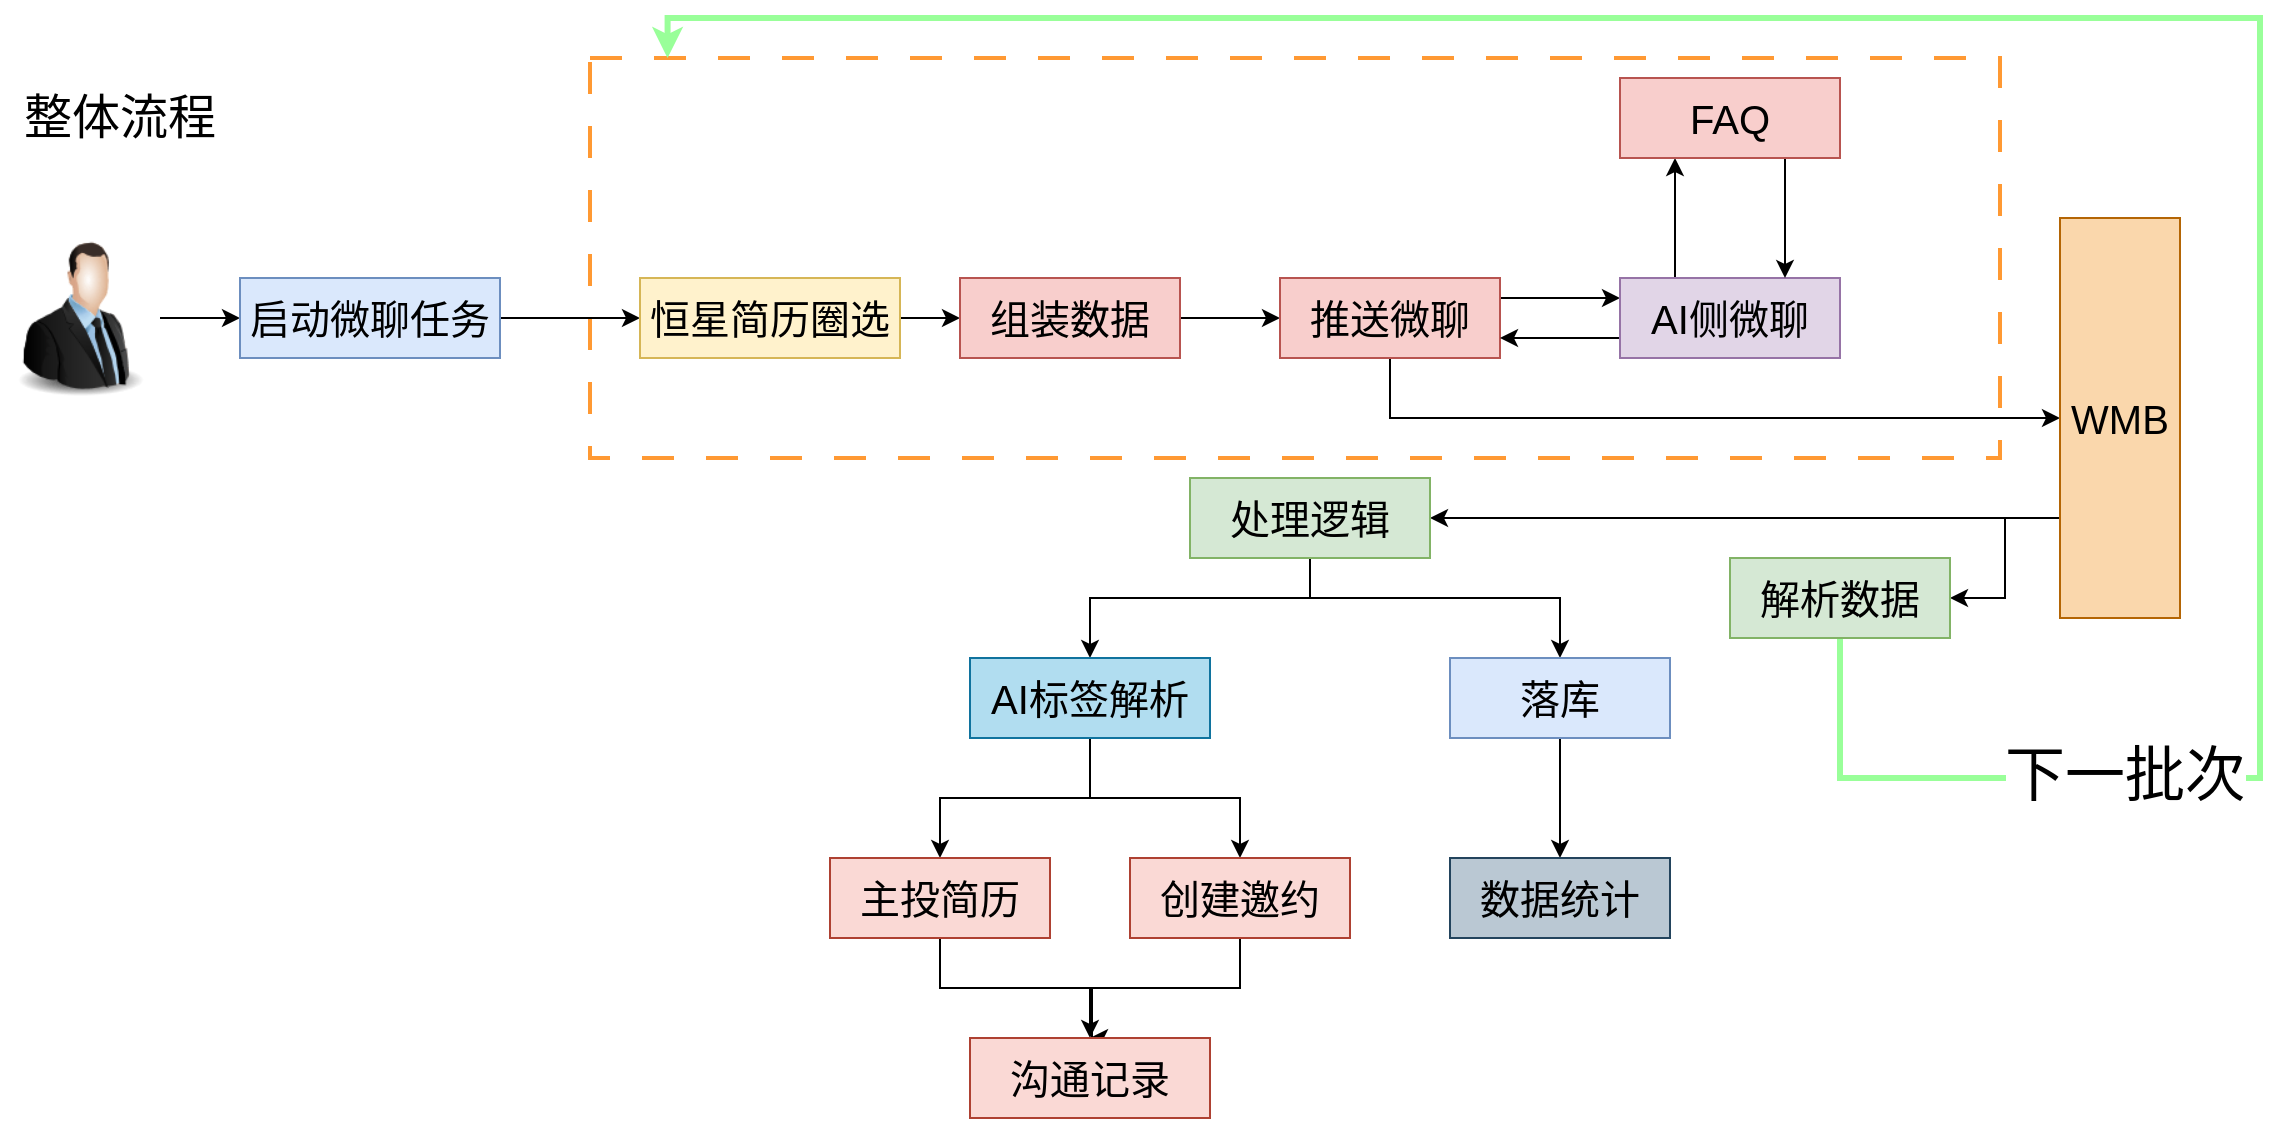 <mxfile version="21.6.1" type="github">
  <diagram name="第 1 页" id="2LPgw6x0lP4YFarTiaSZ">
    <mxGraphModel dx="1834" dy="1596" grid="1" gridSize="10" guides="1" tooltips="1" connect="1" arrows="1" fold="1" page="0" pageScale="1" pageWidth="827" pageHeight="1169" math="0" shadow="0">
      <root>
        <mxCell id="0" />
        <mxCell id="1" parent="0" />
        <mxCell id="FMsZeif13KGJiMdeBh8e-33" value="" style="rounded=0;whiteSpace=wrap;html=1;dashed=1;dashPattern=8 8;strokeColor=#FF9933;strokeWidth=2;" vertex="1" parent="1">
          <mxGeometry x="255" y="-540" width="705" height="200" as="geometry" />
        </mxCell>
        <mxCell id="FMsZeif13KGJiMdeBh8e-34" value="" style="edgeStyle=orthogonalEdgeStyle;rounded=0;orthogonalLoop=1;jettySize=auto;html=1;" edge="1" parent="1" source="FMsZeif13KGJiMdeBh8e-35" target="FMsZeif13KGJiMdeBh8e-38">
          <mxGeometry relative="1" as="geometry" />
        </mxCell>
        <mxCell id="FMsZeif13KGJiMdeBh8e-35" value="" style="image;html=1;image=img/lib/clip_art/people/Suit_Man_128x128.png;rounded=0;" vertex="1" parent="1">
          <mxGeometry x="-40" y="-450" width="80" height="80" as="geometry" />
        </mxCell>
        <mxCell id="FMsZeif13KGJiMdeBh8e-36" value="整体流程" style="text;html=1;strokeColor=none;fillColor=none;align=center;verticalAlign=middle;whiteSpace=wrap;rounded=0;fontSize=24;" vertex="1" parent="1">
          <mxGeometry x="-40" y="-530" width="120" height="40" as="geometry" />
        </mxCell>
        <mxCell id="FMsZeif13KGJiMdeBh8e-37" value="" style="edgeStyle=orthogonalEdgeStyle;rounded=0;orthogonalLoop=1;jettySize=auto;html=1;" edge="1" parent="1" source="FMsZeif13KGJiMdeBh8e-38" target="FMsZeif13KGJiMdeBh8e-40">
          <mxGeometry relative="1" as="geometry" />
        </mxCell>
        <mxCell id="FMsZeif13KGJiMdeBh8e-38" value="启动微聊任务" style="whiteSpace=wrap;html=1;verticalAlign=middle;labelBackgroundColor=none;fontSize=20;fillColor=#dae8fc;strokeColor=#6c8ebf;rounded=0;" vertex="1" parent="1">
          <mxGeometry x="80" y="-430" width="130" height="40" as="geometry" />
        </mxCell>
        <mxCell id="FMsZeif13KGJiMdeBh8e-39" value="" style="edgeStyle=orthogonalEdgeStyle;rounded=0;orthogonalLoop=1;jettySize=auto;html=1;" edge="1" parent="1" source="FMsZeif13KGJiMdeBh8e-40" target="FMsZeif13KGJiMdeBh8e-42">
          <mxGeometry relative="1" as="geometry" />
        </mxCell>
        <mxCell id="FMsZeif13KGJiMdeBh8e-40" value="恒星简历圈选" style="whiteSpace=wrap;html=1;verticalAlign=middle;labelBackgroundColor=none;fontSize=20;fillColor=#fff2cc;strokeColor=#d6b656;rounded=0;" vertex="1" parent="1">
          <mxGeometry x="280" y="-430" width="130" height="40" as="geometry" />
        </mxCell>
        <mxCell id="FMsZeif13KGJiMdeBh8e-41" value="" style="edgeStyle=orthogonalEdgeStyle;rounded=0;orthogonalLoop=1;jettySize=auto;html=1;" edge="1" parent="1" source="FMsZeif13KGJiMdeBh8e-42" target="FMsZeif13KGJiMdeBh8e-44">
          <mxGeometry relative="1" as="geometry" />
        </mxCell>
        <mxCell id="FMsZeif13KGJiMdeBh8e-42" value="组装数据" style="whiteSpace=wrap;html=1;verticalAlign=middle;labelBackgroundColor=none;fontSize=20;fillColor=#f8cecc;strokeColor=#b85450;rounded=0;" vertex="1" parent="1">
          <mxGeometry x="440" y="-430" width="110" height="40" as="geometry" />
        </mxCell>
        <mxCell id="FMsZeif13KGJiMdeBh8e-43" value="" style="edgeStyle=orthogonalEdgeStyle;rounded=0;orthogonalLoop=1;jettySize=auto;html=1;" edge="1" parent="1" source="FMsZeif13KGJiMdeBh8e-44" target="FMsZeif13KGJiMdeBh8e-57">
          <mxGeometry relative="1" as="geometry">
            <Array as="points">
              <mxPoint x="740" y="-420" />
              <mxPoint x="740" y="-420" />
            </Array>
          </mxGeometry>
        </mxCell>
        <mxCell id="FMsZeif13KGJiMdeBh8e-60" style="edgeStyle=orthogonalEdgeStyle;rounded=0;orthogonalLoop=1;jettySize=auto;html=1;entryX=0;entryY=0.5;entryDx=0;entryDy=0;" edge="1" parent="1" source="FMsZeif13KGJiMdeBh8e-44" target="FMsZeif13KGJiMdeBh8e-47">
          <mxGeometry relative="1" as="geometry">
            <Array as="points">
              <mxPoint x="655" y="-360" />
            </Array>
          </mxGeometry>
        </mxCell>
        <mxCell id="FMsZeif13KGJiMdeBh8e-44" value="推送微聊" style="whiteSpace=wrap;html=1;verticalAlign=middle;labelBackgroundColor=none;fontSize=20;fillColor=#f8cecc;strokeColor=#b85450;rounded=0;" vertex="1" parent="1">
          <mxGeometry x="600" y="-430" width="110" height="40" as="geometry" />
        </mxCell>
        <mxCell id="FMsZeif13KGJiMdeBh8e-45" style="edgeStyle=orthogonalEdgeStyle;rounded=0;orthogonalLoop=1;jettySize=auto;html=1;exitX=0;exitY=0.75;exitDx=0;exitDy=0;" edge="1" parent="1" source="FMsZeif13KGJiMdeBh8e-47" target="FMsZeif13KGJiMdeBh8e-50">
          <mxGeometry relative="1" as="geometry" />
        </mxCell>
        <mxCell id="FMsZeif13KGJiMdeBh8e-46" style="edgeStyle=orthogonalEdgeStyle;orthogonalLoop=1;jettySize=auto;html=1;entryX=1;entryY=0.5;entryDx=0;entryDy=0;" edge="1" parent="1" source="FMsZeif13KGJiMdeBh8e-47" target="FMsZeif13KGJiMdeBh8e-52">
          <mxGeometry relative="1" as="geometry">
            <Array as="points">
              <mxPoint x="970" y="-310" />
              <mxPoint x="970" y="-310" />
            </Array>
          </mxGeometry>
        </mxCell>
        <mxCell id="FMsZeif13KGJiMdeBh8e-47" value="WMB" style="whiteSpace=wrap;html=1;verticalAlign=middle;labelBackgroundColor=none;fontSize=20;fillColor=#fad7ac;strokeColor=#b46504;rounded=0;" vertex="1" parent="1">
          <mxGeometry x="990" y="-460" width="60" height="200" as="geometry" />
        </mxCell>
        <mxCell id="FMsZeif13KGJiMdeBh8e-48" style="edgeStyle=orthogonalEdgeStyle;orthogonalLoop=1;jettySize=auto;html=1;entryX=0.055;entryY=0;entryDx=0;entryDy=0;entryPerimeter=0;strokeColor=#99FF99;strokeWidth=3;rounded=0;" edge="1" parent="1" source="FMsZeif13KGJiMdeBh8e-50" target="FMsZeif13KGJiMdeBh8e-33">
          <mxGeometry relative="1" as="geometry">
            <Array as="points">
              <mxPoint x="880" y="-180" />
              <mxPoint x="1090" y="-180" />
              <mxPoint x="1090" y="-560" />
              <mxPoint x="294" y="-560" />
            </Array>
          </mxGeometry>
        </mxCell>
        <mxCell id="FMsZeif13KGJiMdeBh8e-49" value="下一批次" style="edgeLabel;html=1;align=center;verticalAlign=middle;resizable=0;points=[];fontSize=30;rounded=0;" vertex="1" connectable="0" parent="FMsZeif13KGJiMdeBh8e-48">
          <mxGeometry x="-0.713" y="2" relative="1" as="geometry">
            <mxPoint as="offset" />
          </mxGeometry>
        </mxCell>
        <mxCell id="FMsZeif13KGJiMdeBh8e-50" value="解析数据" style="whiteSpace=wrap;html=1;verticalAlign=middle;labelBackgroundColor=none;fontSize=20;fillColor=#d5e8d4;strokeColor=#82b366;rounded=0;" vertex="1" parent="1">
          <mxGeometry x="825" y="-290" width="110" height="40" as="geometry" />
        </mxCell>
        <mxCell id="FMsZeif13KGJiMdeBh8e-64" style="edgeStyle=orthogonalEdgeStyle;rounded=0;orthogonalLoop=1;jettySize=auto;html=1;entryX=0.5;entryY=0;entryDx=0;entryDy=0;" edge="1" parent="1" source="FMsZeif13KGJiMdeBh8e-52" target="FMsZeif13KGJiMdeBh8e-63">
          <mxGeometry relative="1" as="geometry">
            <Array as="points">
              <mxPoint x="615" y="-270" />
              <mxPoint x="505" y="-270" />
            </Array>
          </mxGeometry>
        </mxCell>
        <mxCell id="FMsZeif13KGJiMdeBh8e-82" style="edgeStyle=orthogonalEdgeStyle;rounded=0;orthogonalLoop=1;jettySize=auto;html=1;entryX=0.5;entryY=0;entryDx=0;entryDy=0;" edge="1" parent="1" source="FMsZeif13KGJiMdeBh8e-52" target="FMsZeif13KGJiMdeBh8e-54">
          <mxGeometry relative="1" as="geometry">
            <Array as="points">
              <mxPoint x="615" y="-270" />
              <mxPoint x="740" y="-270" />
            </Array>
          </mxGeometry>
        </mxCell>
        <mxCell id="FMsZeif13KGJiMdeBh8e-52" value="处理逻辑" style="whiteSpace=wrap;html=1;verticalAlign=middle;labelBackgroundColor=none;fontSize=20;fillColor=#d5e8d4;strokeColor=#82b366;rounded=0;" vertex="1" parent="1">
          <mxGeometry x="555" y="-330" width="120" height="40" as="geometry" />
        </mxCell>
        <mxCell id="FMsZeif13KGJiMdeBh8e-66" value="" style="edgeStyle=orthogonalEdgeStyle;rounded=0;orthogonalLoop=1;jettySize=auto;html=1;" edge="1" parent="1" source="FMsZeif13KGJiMdeBh8e-54" target="FMsZeif13KGJiMdeBh8e-65">
          <mxGeometry relative="1" as="geometry" />
        </mxCell>
        <mxCell id="FMsZeif13KGJiMdeBh8e-54" value="落库" style="whiteSpace=wrap;html=1;verticalAlign=middle;labelBackgroundColor=none;fontSize=20;fillColor=#dae8fc;strokeColor=#6c8ebf;rounded=0;" vertex="1" parent="1">
          <mxGeometry x="685" y="-240" width="110" height="40" as="geometry" />
        </mxCell>
        <mxCell id="FMsZeif13KGJiMdeBh8e-61" style="edgeStyle=orthogonalEdgeStyle;rounded=0;orthogonalLoop=1;jettySize=auto;html=1;entryX=1;entryY=0.75;entryDx=0;entryDy=0;" edge="1" parent="1" source="FMsZeif13KGJiMdeBh8e-57" target="FMsZeif13KGJiMdeBh8e-44">
          <mxGeometry relative="1" as="geometry">
            <Array as="points">
              <mxPoint x="750" y="-400" />
              <mxPoint x="750" y="-400" />
            </Array>
          </mxGeometry>
        </mxCell>
        <mxCell id="FMsZeif13KGJiMdeBh8e-87" style="edgeStyle=orthogonalEdgeStyle;rounded=0;orthogonalLoop=1;jettySize=auto;html=1;entryX=0.25;entryY=1;entryDx=0;entryDy=0;" edge="1" parent="1" source="FMsZeif13KGJiMdeBh8e-57" target="FMsZeif13KGJiMdeBh8e-58">
          <mxGeometry relative="1" as="geometry">
            <Array as="points">
              <mxPoint x="798" y="-460" />
            </Array>
          </mxGeometry>
        </mxCell>
        <mxCell id="FMsZeif13KGJiMdeBh8e-57" value="AI侧微聊" style="whiteSpace=wrap;html=1;verticalAlign=middle;labelBackgroundColor=none;fontSize=20;fillColor=#e1d5e7;strokeColor=#9673a6;rounded=0;" vertex="1" parent="1">
          <mxGeometry x="770" y="-430" width="110" height="40" as="geometry" />
        </mxCell>
        <mxCell id="FMsZeif13KGJiMdeBh8e-86" style="edgeStyle=orthogonalEdgeStyle;rounded=0;orthogonalLoop=1;jettySize=auto;html=1;entryX=0.75;entryY=0;entryDx=0;entryDy=0;" edge="1" parent="1" source="FMsZeif13KGJiMdeBh8e-58" target="FMsZeif13KGJiMdeBh8e-57">
          <mxGeometry relative="1" as="geometry">
            <Array as="points">
              <mxPoint x="853" y="-460" />
            </Array>
          </mxGeometry>
        </mxCell>
        <mxCell id="FMsZeif13KGJiMdeBh8e-58" value="FAQ" style="whiteSpace=wrap;html=1;verticalAlign=middle;labelBackgroundColor=none;fontSize=20;fillColor=#f8cecc;strokeColor=#b85450;rounded=0;" vertex="1" parent="1">
          <mxGeometry x="770" y="-530" width="110" height="40" as="geometry" />
        </mxCell>
        <mxCell id="FMsZeif13KGJiMdeBh8e-76" style="edgeStyle=orthogonalEdgeStyle;rounded=0;orthogonalLoop=1;jettySize=auto;html=1;entryX=0.5;entryY=0;entryDx=0;entryDy=0;" edge="1" parent="1" source="FMsZeif13KGJiMdeBh8e-63" target="FMsZeif13KGJiMdeBh8e-75">
          <mxGeometry relative="1" as="geometry" />
        </mxCell>
        <mxCell id="FMsZeif13KGJiMdeBh8e-77" style="edgeStyle=orthogonalEdgeStyle;rounded=0;orthogonalLoop=1;jettySize=auto;html=1;entryX=0.5;entryY=0;entryDx=0;entryDy=0;" edge="1" parent="1" source="FMsZeif13KGJiMdeBh8e-63" target="FMsZeif13KGJiMdeBh8e-74">
          <mxGeometry relative="1" as="geometry" />
        </mxCell>
        <mxCell id="FMsZeif13KGJiMdeBh8e-63" value="AI标签解析" style="whiteSpace=wrap;html=1;verticalAlign=middle;labelBackgroundColor=none;fontSize=20;fillColor=#b1ddf0;strokeColor=#10739e;rounded=0;" vertex="1" parent="1">
          <mxGeometry x="445" y="-240" width="120" height="40" as="geometry" />
        </mxCell>
        <mxCell id="FMsZeif13KGJiMdeBh8e-65" value="数据统计" style="whiteSpace=wrap;html=1;verticalAlign=middle;labelBackgroundColor=none;fontSize=20;fillColor=#bac8d3;strokeColor=#23445d;rounded=0;" vertex="1" parent="1">
          <mxGeometry x="685" y="-140" width="110" height="40" as="geometry" />
        </mxCell>
        <mxCell id="FMsZeif13KGJiMdeBh8e-81" style="edgeStyle=orthogonalEdgeStyle;rounded=0;orthogonalLoop=1;jettySize=auto;html=1;" edge="1" parent="1" source="FMsZeif13KGJiMdeBh8e-74">
          <mxGeometry relative="1" as="geometry">
            <mxPoint x="505" y="-50" as="targetPoint" />
            <Array as="points">
              <mxPoint x="580" y="-75" />
              <mxPoint x="506" y="-75" />
            </Array>
          </mxGeometry>
        </mxCell>
        <mxCell id="FMsZeif13KGJiMdeBh8e-74" value="创建邀约" style="whiteSpace=wrap;html=1;verticalAlign=middle;labelBackgroundColor=none;fontSize=20;fillColor=#fad9d5;strokeColor=#ae4132;rounded=0;" vertex="1" parent="1">
          <mxGeometry x="525" y="-140" width="110" height="40" as="geometry" />
        </mxCell>
        <mxCell id="FMsZeif13KGJiMdeBh8e-80" style="edgeStyle=orthogonalEdgeStyle;rounded=0;orthogonalLoop=1;jettySize=auto;html=1;entryX=0.5;entryY=0;entryDx=0;entryDy=0;" edge="1" parent="1" source="FMsZeif13KGJiMdeBh8e-75" target="FMsZeif13KGJiMdeBh8e-78">
          <mxGeometry relative="1" as="geometry" />
        </mxCell>
        <mxCell id="FMsZeif13KGJiMdeBh8e-75" value="主投简历" style="whiteSpace=wrap;html=1;verticalAlign=middle;labelBackgroundColor=none;fontSize=20;fillColor=#fad9d5;strokeColor=#ae4132;rounded=0;" vertex="1" parent="1">
          <mxGeometry x="375" y="-140" width="110" height="40" as="geometry" />
        </mxCell>
        <mxCell id="FMsZeif13KGJiMdeBh8e-78" value="沟通记录" style="whiteSpace=wrap;html=1;verticalAlign=middle;labelBackgroundColor=none;fontSize=20;fillColor=#fad9d5;strokeColor=#ae4132;rounded=0;" vertex="1" parent="1">
          <mxGeometry x="445" y="-50" width="120" height="40" as="geometry" />
        </mxCell>
      </root>
    </mxGraphModel>
  </diagram>
</mxfile>
